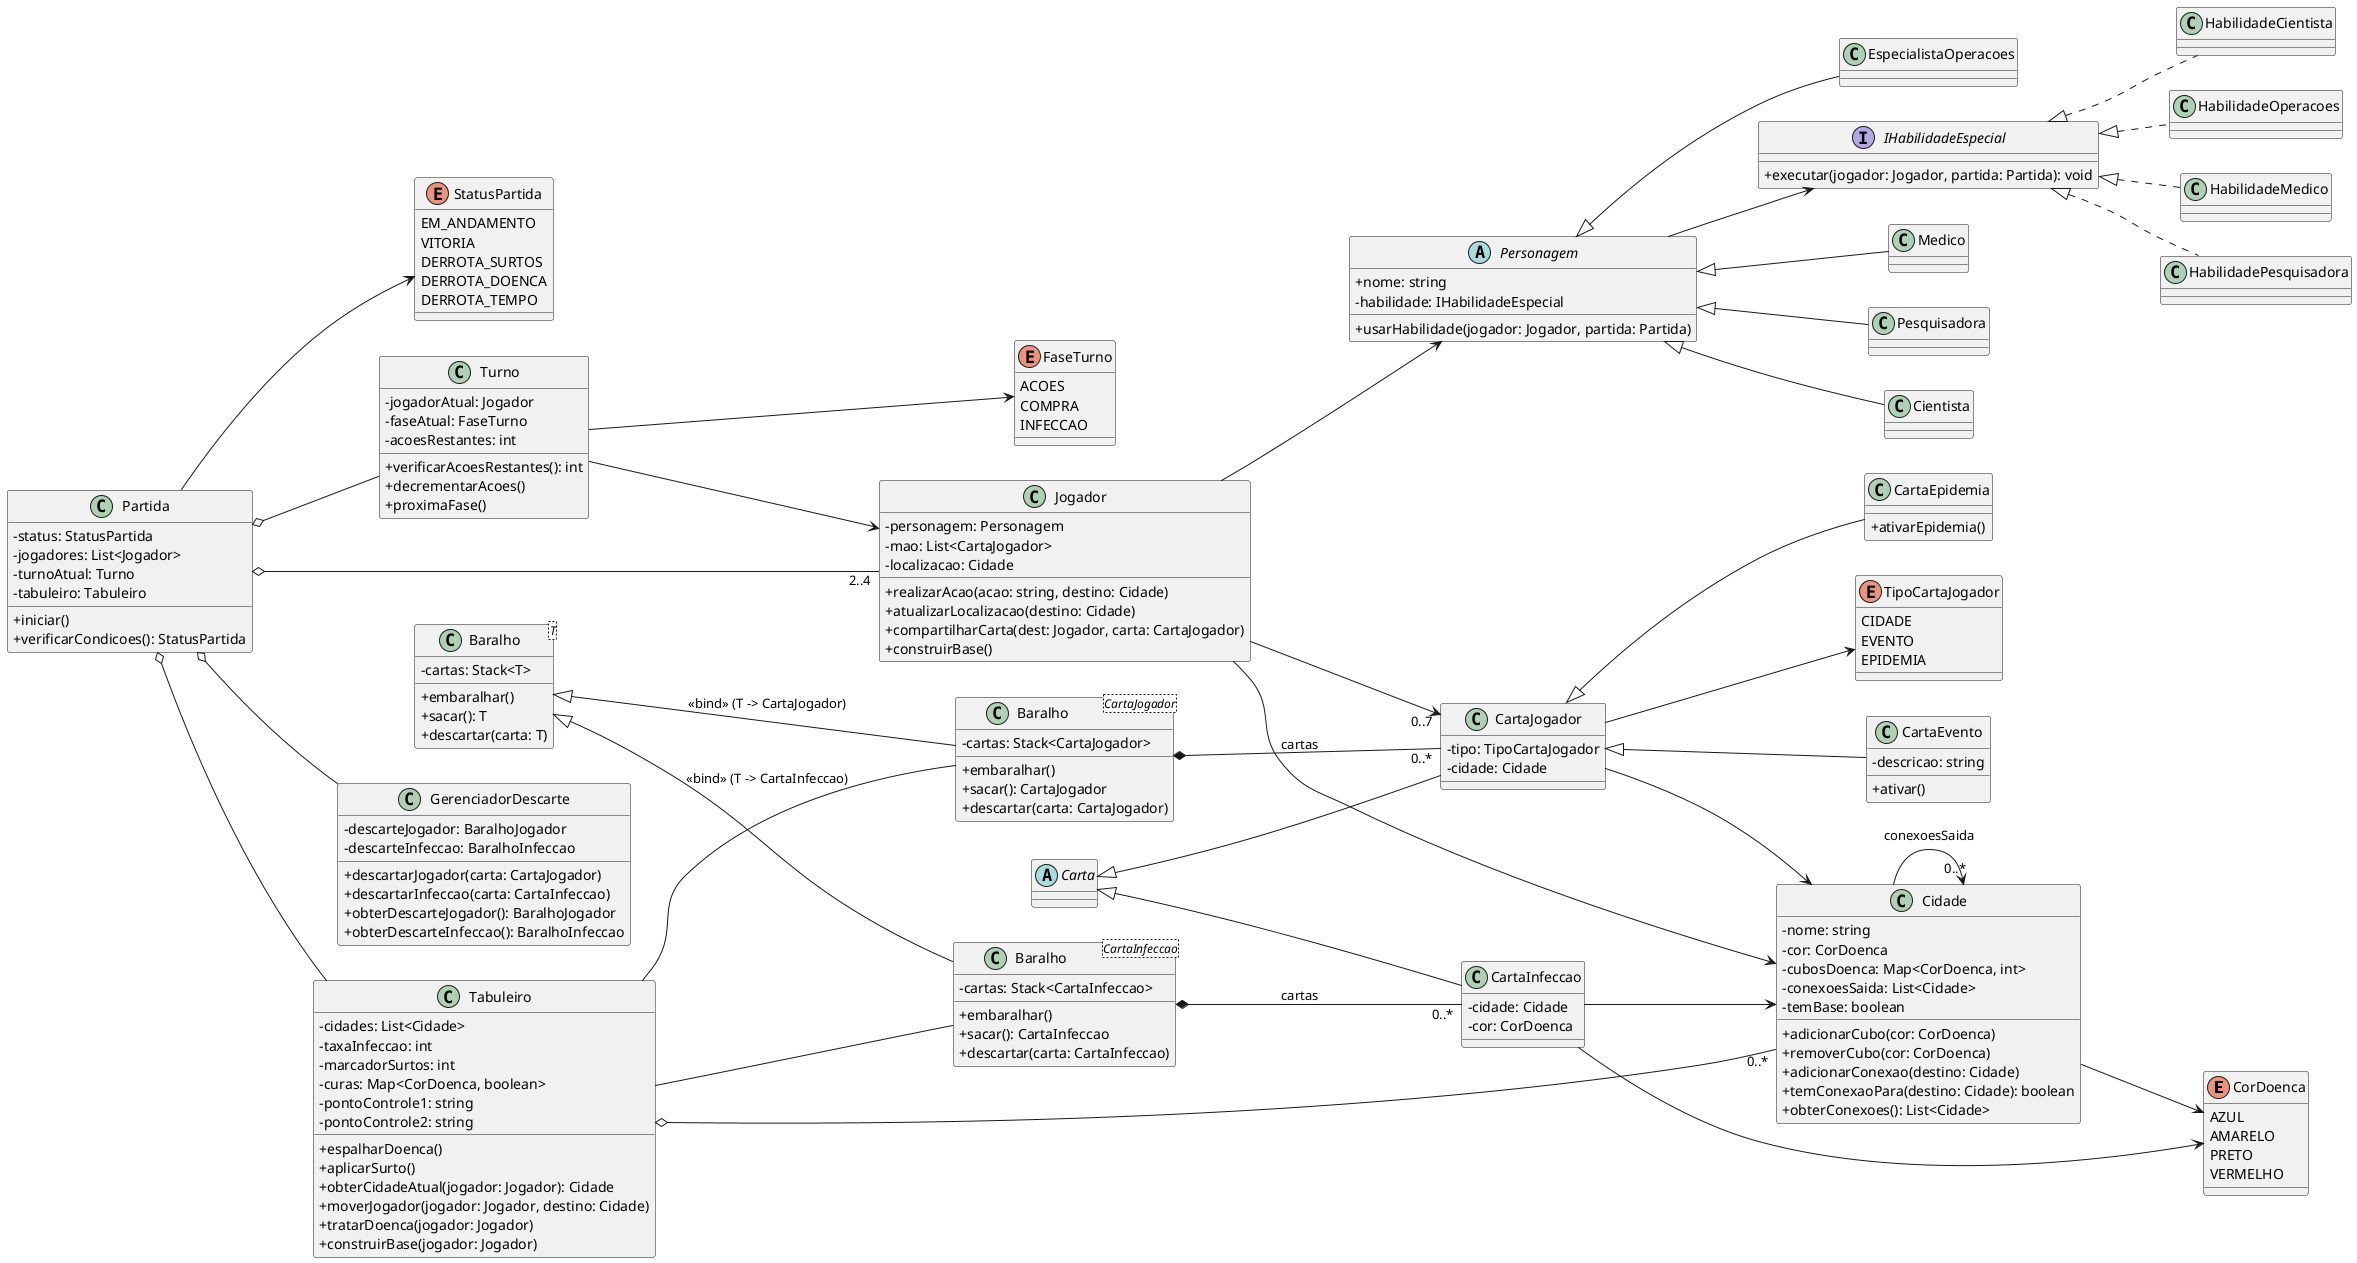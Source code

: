 @startuml PandemicGame
left to right direction
skinparam classAttributeIconSize 0

' ENUMS
enum CorDoenca {
  AZUL
  AMARELO
  PRETO
  VERMELHO
}

enum StatusPartida {
  EM_ANDAMENTO
  VITORIA
  DERROTA_SURTOS
  DERROTA_DOENCA
  DERROTA_TEMPO
}

enum FaseTurno {
  ACOES
  COMPRA
  INFECCAO
}

enum TipoCartaJogador {
  CIDADE
  EVENTO
  EPIDEMIA
}

' INTERFACE DO STRATEGY
interface IHabilidadeEspecial {
  + executar(jogador: Jogador, partida: Partida): void
}

class HabilidadeMedico
class HabilidadePesquisadora
class HabilidadeCientista
class HabilidadeOperacoes

IHabilidadeEspecial <|.. HabilidadeMedico
IHabilidadeEspecial <|.. HabilidadePesquisadora
IHabilidadeEspecial <|.. HabilidadeCientista
IHabilidadeEspecial <|.. HabilidadeOperacoes

' CLASSES BASE
class Partida {
  - status: StatusPartida
  - jogadores: List<Jogador>
  - turnoAtual: Turno
  - tabuleiro: Tabuleiro
  + iniciar()
  + verificarCondicoes(): StatusPartida
}

class Turno {
  - jogadorAtual: Jogador
  - faseAtual: FaseTurno
  - acoesRestantes: int
  + verificarAcoesRestantes(): int
  + decrementarAcoes()
  + proximaFase()
}

class Tabuleiro {
  - cidades: List<Cidade>
  - taxaInfeccao: int
  - marcadorSurtos: int
  - curas: Map<CorDoenca, boolean>
  - pontoControle1: string
  - pontoControle2: string
  + espalharDoenca()
  + aplicarSurto()
  + obterCidadeAtual(jogador: Jogador): Cidade
  + moverJogador(jogador: Jogador, destino: Cidade)
  + tratarDoenca(jogador: Jogador)
  + construirBase(jogador: Jogador)
}

class Cidade {
  - nome: string
  - cor: CorDoenca
  - cubosDoenca: Map<CorDoenca, int>
  - conexoesSaida: List<Cidade>
  - temBase: boolean
  + adicionarCubo(cor: CorDoenca)
  + removerCubo(cor: CorDoenca)
  + adicionarConexao(destino: Cidade)
  + temConexaoPara(destino: Cidade): boolean
  + obterConexoes(): List<Cidade>
}

' JOGADOR E PERSONAGEM UTILIZANDO STRATEGY
class Jogador {
  - personagem: Personagem
  - mao: List<CartaJogador>
  - localizacao: Cidade
  + realizarAcao(acao: string, destino: Cidade)
  + atualizarLocalizacao(destino: Cidade)
  + compartilharCarta(dest: Jogador, carta: CartaJogador)
  + construirBase()
}

abstract class Personagem {
  + nome: string
  - habilidade: IHabilidadeEspecial
  + usarHabilidade(jogador: Jogador, partida: Partida)
}

Personagem --> IHabilidadeEspecial

class Medico
class Pesquisadora
class Cientista
class EspecialistaOperacoes

Personagem <|-- Medico
Personagem <|-- Pesquisadora
Personagem <|-- Cientista
Personagem <|-- EspecialistaOperacoes

' CARTAS
abstract class Carta

class CartaJogador {
  - tipo: TipoCartaJogador
  - cidade: Cidade
}

class CartaInfeccao {
  - cidade: Cidade
  - cor: CorDoenca
}

class CartaEvento {
  - descricao: string
  + ativar()
}

class CartaEpidemia {
  + ativarEpidemia()
}

Carta <|-- CartaJogador
Carta <|-- CartaInfeccao
CartaJogador <|-- CartaEvento
CartaJogador <|-- CartaEpidemia

' BARALHO GENÉRICO COM BIND
class "Baralho<T>" as BaralhoGenerico {
  - cartas: Stack<T>
  + embaralhar()
  + sacar(): T
  + descartar(carta: T)
}

' CLASSES BOUND COM TIPOS ESPECÍFICOS
class "Baralho<CartaJogador>" as BaralhoJogador {
  - cartas: Stack<CartaJogador>
  + embaralhar()
  + sacar(): CartaJogador
  + descartar(carta: CartaJogador)
}

class "Baralho<CartaInfeccao>" as BaralhoInfeccao {
  - cartas: Stack<CartaInfeccao>
  + embaralhar()
  + sacar(): CartaInfeccao
  + descartar(carta: CartaInfeccao)
}

' BIND RELATIONSHIPS
BaralhoGenerico <|-- BaralhoJogador : <<bind>> (T -> CartaJogador)
BaralhoGenerico <|-- BaralhoInfeccao : <<bind>> (T -> CartaInfeccao)

class GerenciadorDescarte {
  - descarteJogador: BaralhoJogador
  - descarteInfeccao: BaralhoInfeccao
  + descartarJogador(carta: CartaJogador)
  + descartarInfeccao(carta: CartaInfeccao)
  + obterDescarteJogador(): BaralhoJogador
  + obterDescarteInfeccao(): BaralhoInfeccao
}

' RELAÇÕES COM CARDINALIDADES UML PADRÃO
Partida o-- Tabuleiro
Partida o-- "2..4" Jogador
Partida o-- Turno
Partida --> StatusPartida
Partida o-- GerenciadorDescarte

Turno --> Jogador
Turno --> FaseTurno

Tabuleiro o-- "0..*" Cidade
Tabuleiro -- BaralhoJogador
Tabuleiro -- BaralhoInfeccao

' CONEXÕES ASSIMÉTRICAS ENTRE CIDADES (GRAFO DIRECIONADO)
Cidade --> "0..*" Cidade : conexoesSaida

Cidade --> CorDoenca

Jogador --> Personagem
Jogador --> Cidade
Jogador --> "0..7" CartaJogador

CartaInfeccao --> Cidade
CartaInfeccao --> CorDoenca

CartaJogador --> Cidade
CartaJogador --> TipoCartaJogador

BaralhoJogador *-- "0..*" CartaJogador : cartas
BaralhoInfeccao *-- "0..*" CartaInfeccao : cartas

@enduml